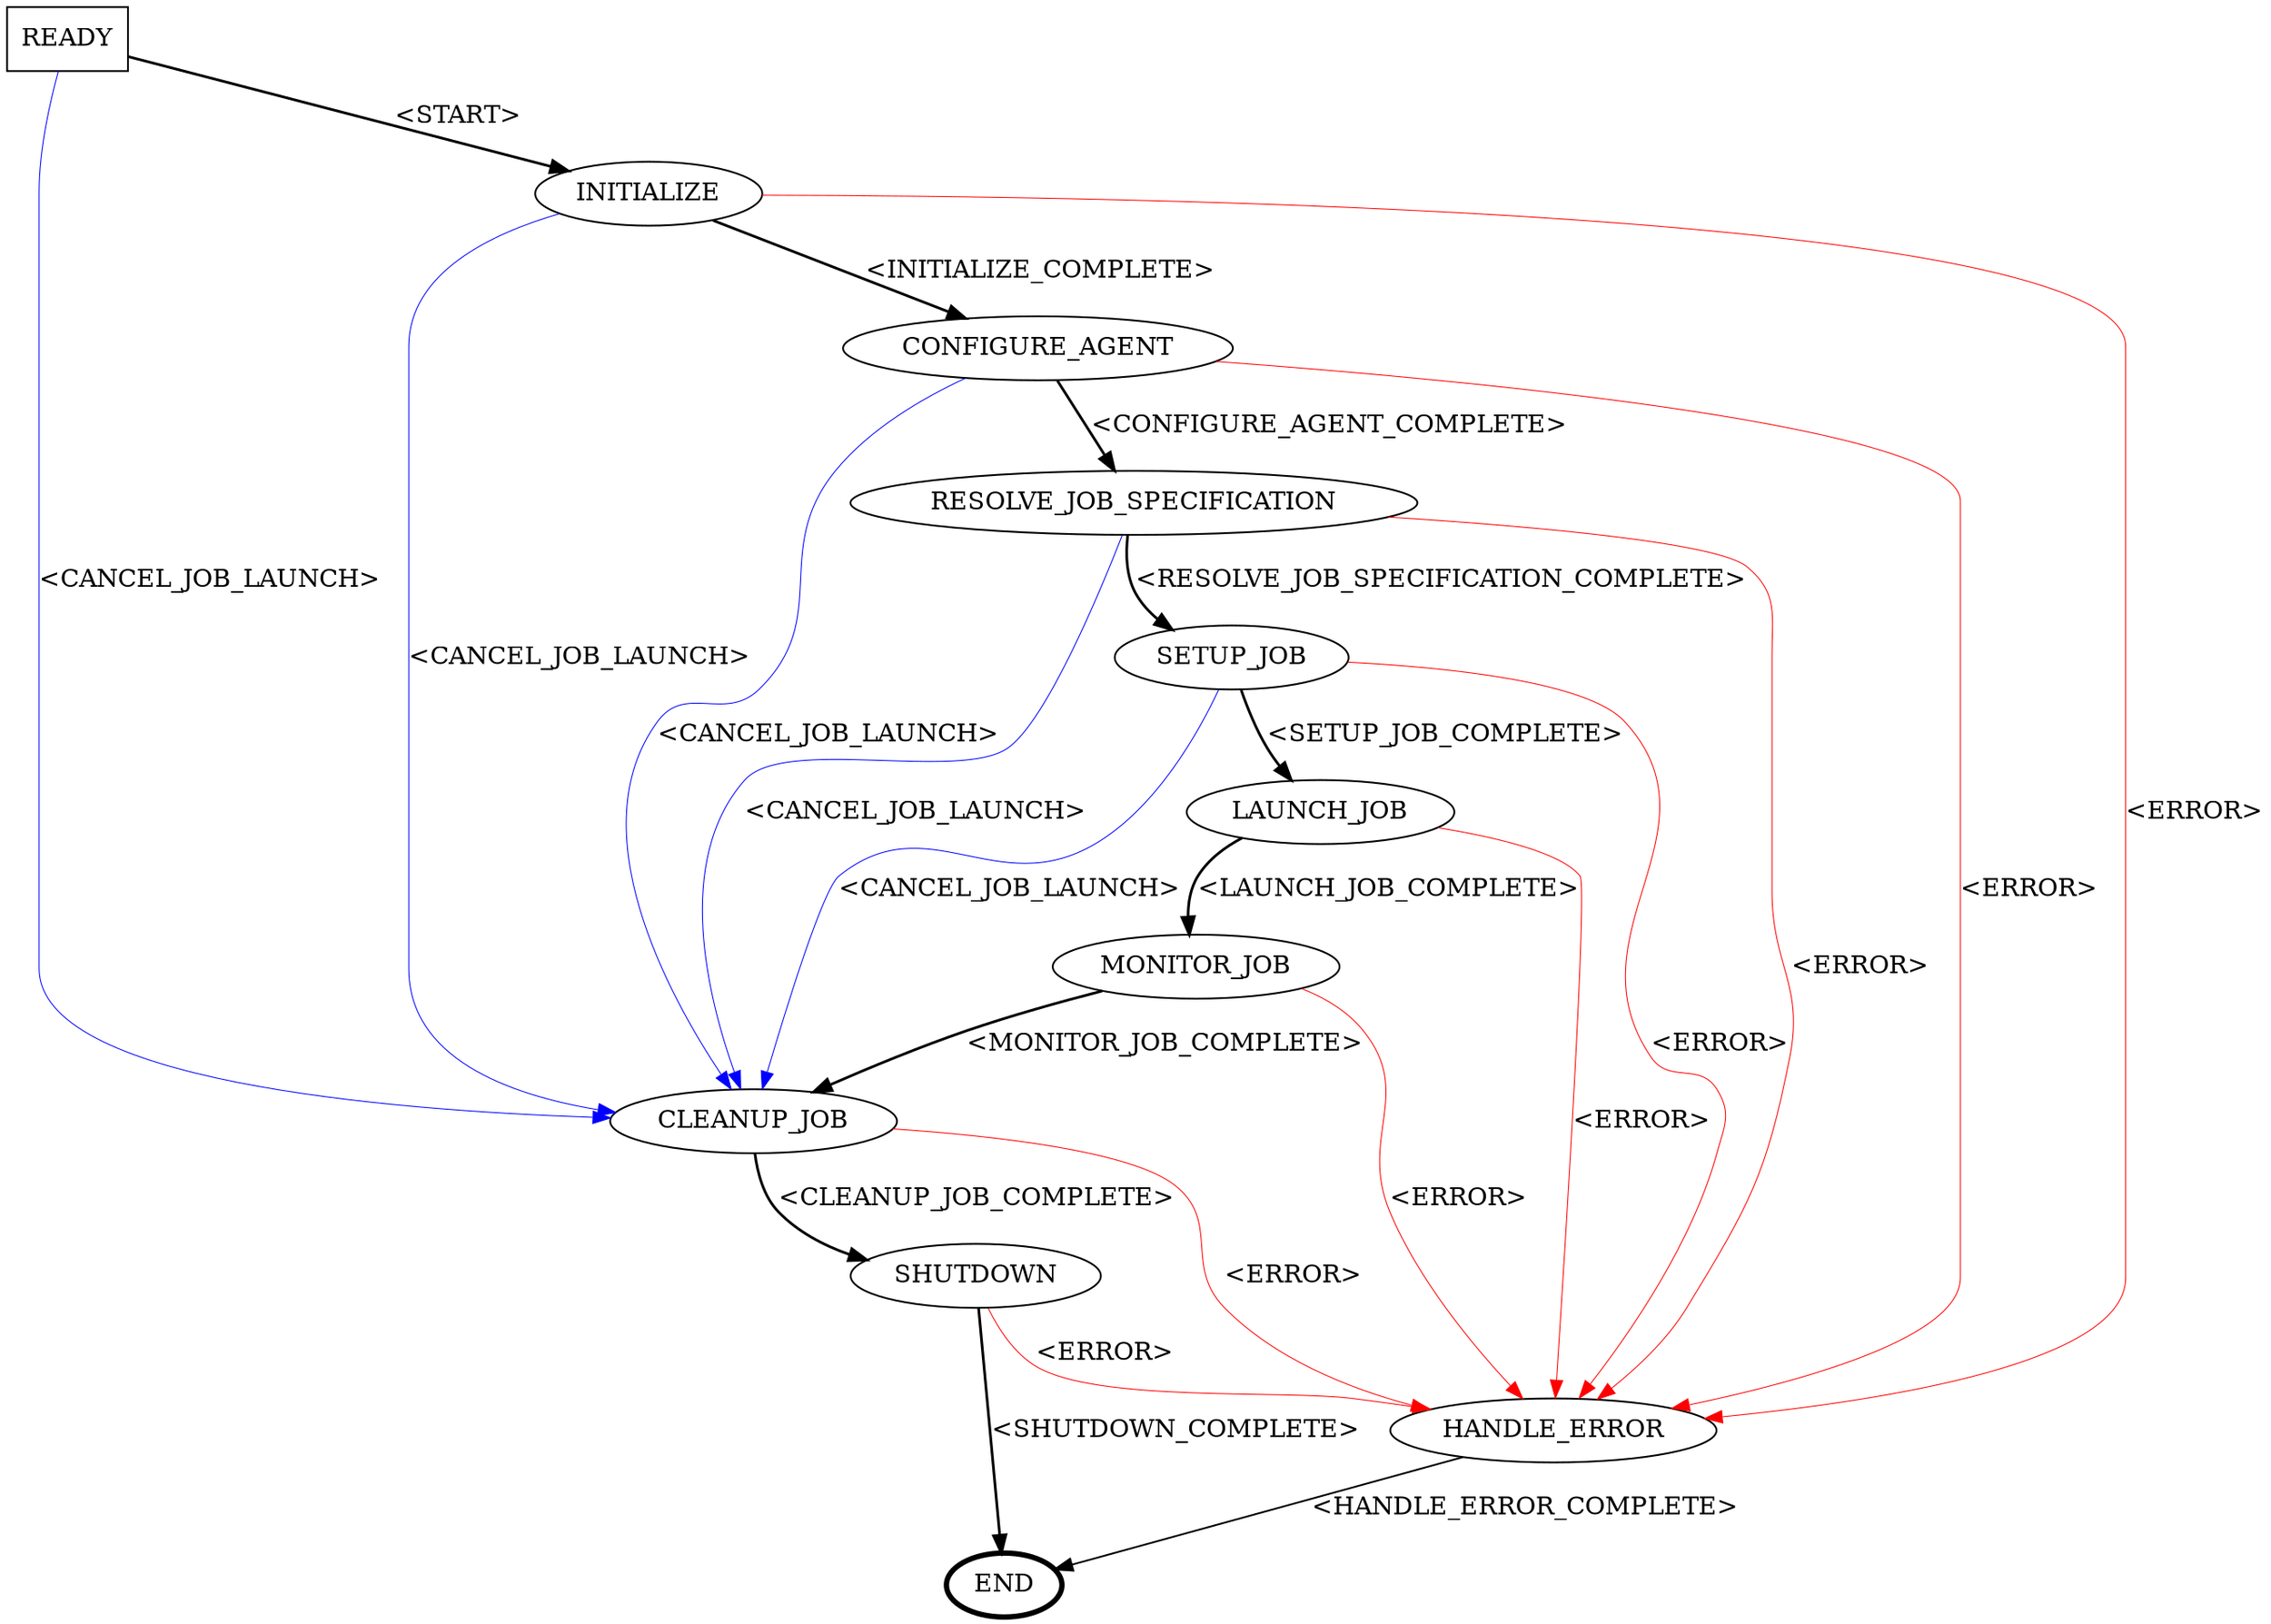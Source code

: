 /*
 *
 *  Copyright 2018 Netflix, Inc.
 *
 *     Licensed under the Apache License, Version 2.0 (the "License");
 *     you may not use this file except in compliance with the License.
 *     You may obtain a copy of the License at
 *
 *         http://www.apache.org/licenses/LICENSE-2.0
 *
 *     Unless required by applicable law or agreed to in writing, software
 *     distributed under the License is distributed on an "AS IS" BASIS,
 *     WITHOUT WARRANTIES OR CONDITIONS OF ANY KIND, either express or implied.
 *     See the License for the specific language governing permissions and
 *     limitations under the License.
 *
 */

digraph JobExecution {

  /* States */
  ready [label="READY", shape=box];
  init  [label="INITIALIZE"];
  conf_ag [label="CONFIGURE_AGENT"];
  conf_job [label="RESOLVE_JOB_SPECIFICATION"];
  setup [label="SETUP_JOB"];
  launch [label="LAUNCH_JOB"];
  monitor [label="MONITOR_JOB"];
  cleanup [label="CLEANUP_JOB"];
  shutdown [label="SHUTDOWN"];
  end [label="END", penwidth=3];
  error [label="HANDLE_ERROR"];

  /* Transitions */
  subgraph regular_execution_transitions {
    ready -> init  [penwidth=1.5,label="<START>"];
    init -> conf_ag [penwidth=1.5,label="<INITIALIZE_COMPLETE>"];
    conf_ag-> conf_job [penwidth=1.5,label="<CONFIGURE_AGENT_COMPLETE>"];
    conf_job -> setup [penwidth=1.5,label="<RESOLVE_JOB_SPECIFICATION_COMPLETE>"];
    setup -> launch [penwidth=1.5,label="<SETUP_JOB_COMPLETE>"];
    launch -> monitor [penwidth=1.5,label="<LAUNCH_JOB_COMPLETE>"];
    monitor -> cleanup [penwidth=1.5,label="<MONITOR_JOB_COMPLETE>"];
    cleanup -> shutdown [penwidth=1.5,label="<CLEANUP_JOB_COMPLETE>"];
    shutdown -> end [penwidth=1.5,label="<SHUTDOWN_COMPLETE>"];
  }

  /* Error transitions */
  subgraph error_transitions {
    init -> error [color=red,penwidth=0.5,label="<ERROR>"];
    conf_ag -> error [color=red,penwidth=0.5,label="<ERROR>"];
    conf_job -> error [color=red,penwidth=0.5,label="<ERROR>"];
    setup -> error [color=red,penwidth=0.5,label="<ERROR>"];
    launch -> error [color=red,penwidth=0.5,label="<ERROR>"];
    monitor -> error [color=red,penwidth=0.5,label="<ERROR>"];
    cleanup -> error [color=red,penwidth=0.5,label="<ERROR>"];
    shutdown -> error [color=red,penwidth=0.5,label="<ERROR>"];
    error -> end [label="<HANDLE_ERROR_COMPLETE>"];
  }

  /* Job cancellation transitions */
  subgraph cancelled_execution_transitions {
    ready -> cleanup [color=blue,penwidth=0.5,label="<CANCEL_JOB_LAUNCH>"];
    init -> cleanup [color=blue,penwidth=0.5,label="<CANCEL_JOB_LAUNCH>"];
    conf_ag -> cleanup [color=blue,penwidth=0.5,label="<CANCEL_JOB_LAUNCH>"];
    conf_job -> cleanup [color=blue,penwidth=0.5,label="<CANCEL_JOB_LAUNCH>"];
    setup -> cleanup [color=blue,penwidth=0.5,label="<CANCEL_JOB_LAUNCH>"];
  }
}

